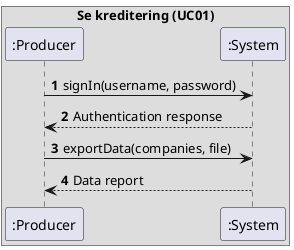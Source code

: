 @startuml
'https://plantuml.com/sequence-diagram

autonumber

box Se kreditering (UC01)
    participant ":Producer" as producer
    participant ":System" as system
end box

producer -> system : signIn(username, password)
producer <-- system : Authentication response

producer -> system : exportData(companies, file)
producer <-- system : Data report

@enduml